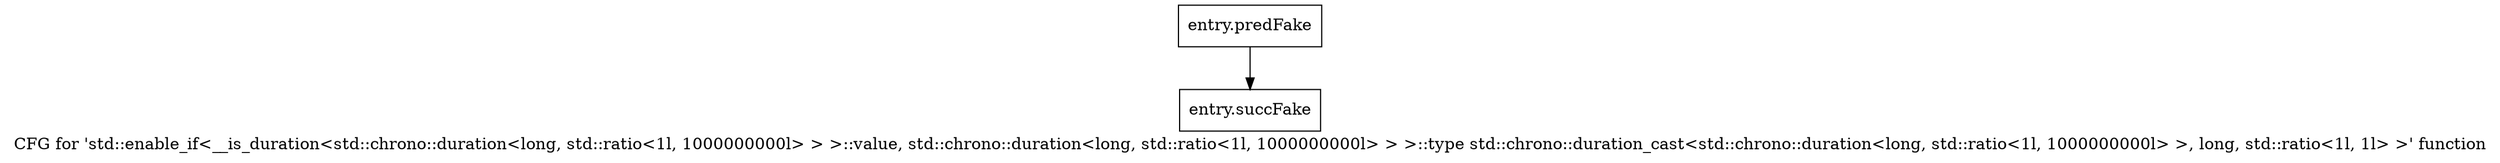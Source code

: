 digraph "CFG for 'std::enable_if\<__is_duration\<std::chrono::duration\<long, std::ratio\<1l, 1000000000l\> \> \>::value, std::chrono::duration\<long, std::ratio\<1l, 1000000000l\> \> \>::type std::chrono::duration_cast\<std::chrono::duration\<long, std::ratio\<1l, 1000000000l\> \>, long, std::ratio\<1l, 1l\> \>' function" {
	label="CFG for 'std::enable_if\<__is_duration\<std::chrono::duration\<long, std::ratio\<1l, 1000000000l\> \> \>::value, std::chrono::duration\<long, std::ratio\<1l, 1000000000l\> \> \>::type std::chrono::duration_cast\<std::chrono::duration\<long, std::ratio\<1l, 1000000000l\> \>, long, std::ratio\<1l, 1l\> \>' function";

	Node0x56cb880 [shape=record,filename="",linenumber="",label="{entry.predFake}"];
	Node0x56cb880 -> Node0x58fd530[ callList="" memoryops="" filename="/tools/Xilinx/Vitis_HLS/2023.1/tps/lnx64/gcc-8.3.0/lib/gcc/x86_64-pc-linux-gnu/8.3.0/../../../../include/c++/8.3.0/chrono" execusionnum="1"];
	Node0x58fd530 [shape=record,filename="/tools/Xilinx/Vitis_HLS/2023.1/tps/lnx64/gcc-8.3.0/lib/gcc/x86_64-pc-linux-gnu/8.3.0/../../../../include/c++/8.3.0/chrono",linenumber="202",label="{entry.succFake}"];
}
